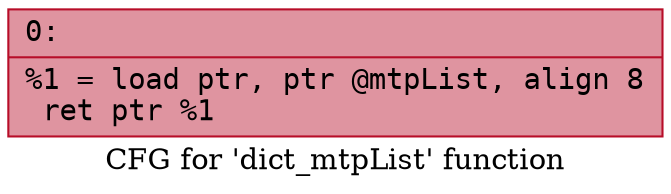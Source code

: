 digraph "CFG for 'dict_mtpList' function" {
	label="CFG for 'dict_mtpList' function";

	Node0x60000244fcf0 [shape=record,color="#b70d28ff", style=filled, fillcolor="#b70d2870" fontname="Courier",label="{0:\l|  %1 = load ptr, ptr @mtpList, align 8\l  ret ptr %1\l}"];
}
